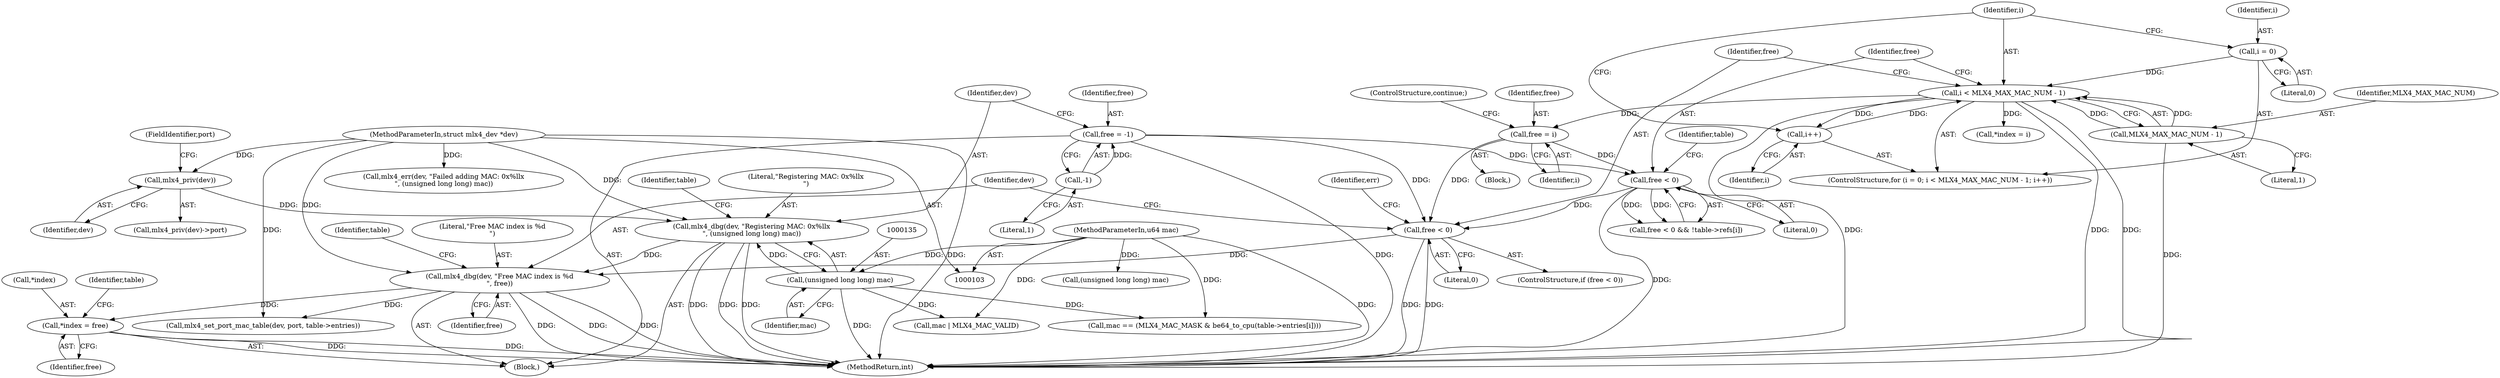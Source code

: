digraph "0_linux_0926f91083f34d047abc74f1ca4fa6a9c161f7db@API" {
"1000271" [label="(Call,*index = free)"];
"1000203" [label="(Call,mlx4_dbg(dev, \"Free MAC index is %d\n\", free))"];
"1000131" [label="(Call,mlx4_dbg(dev, \"Registering MAC: 0x%llx\n\", (unsigned long long) mac))"];
"1000116" [label="(Call,mlx4_priv(dev))"];
"1000104" [label="(MethodParameterIn,struct mlx4_dev *dev)"];
"1000134" [label="(Call,(unsigned long long) mac)"];
"1000106" [label="(MethodParameterIn,u64 mac)"];
"1000194" [label="(Call,free < 0)"];
"1000156" [label="(Call,free < 0)"];
"1000166" [label="(Call,free = i)"];
"1000146" [label="(Call,i < MLX4_MAX_MAC_NUM - 1)"];
"1000151" [label="(Call,i++)"];
"1000143" [label="(Call,i = 0)"];
"1000148" [label="(Call,MLX4_MAX_MAC_NUM - 1)"];
"1000127" [label="(Call,free = -1)"];
"1000129" [label="(Call,-1)"];
"1000131" [label="(Call,mlx4_dbg(dev, \"Registering MAC: 0x%llx\n\", (unsigned long long) mac))"];
"1000167" [label="(Identifier,free)"];
"1000182" [label="(Call,*index = i)"];
"1000145" [label="(Literal,0)"];
"1000168" [label="(Identifier,i)"];
"1000117" [label="(Identifier,dev)"];
"1000169" [label="(ControlStructure,continue;)"];
"1000104" [label="(MethodParameterIn,struct mlx4_dev *dev)"];
"1000151" [label="(Call,i++)"];
"1000203" [label="(Call,mlx4_dbg(dev, \"Free MAC index is %d\n\", free))"];
"1000118" [label="(FieldIdentifier,port)"];
"1000143" [label="(Call,i = 0)"];
"1000155" [label="(Call,free < 0 && !table->refs[i])"];
"1000150" [label="(Literal,1)"];
"1000210" [label="(Identifier,table)"];
"1000106" [label="(MethodParameterIn,u64 mac)"];
"1000156" [label="(Call,free < 0)"];
"1000194" [label="(Call,free < 0)"];
"1000152" [label="(Identifier,i)"];
"1000272" [label="(Call,*index)"];
"1000140" [label="(Identifier,table)"];
"1000115" [label="(Call,mlx4_priv(dev)->port)"];
"1000136" [label="(Identifier,mac)"];
"1000171" [label="(Call,mac == (MLX4_MAC_MASK & be64_to_cpu(table->entries[i])))"];
"1000162" [label="(Identifier,table)"];
"1000132" [label="(Identifier,dev)"];
"1000195" [label="(Identifier,free)"];
"1000130" [label="(Literal,1)"];
"1000127" [label="(Call,free = -1)"];
"1000165" [label="(Block,)"];
"1000166" [label="(Call,free = i)"];
"1000134" [label="(Call,(unsigned long long) mac)"];
"1000128" [label="(Identifier,free)"];
"1000206" [label="(Identifier,free)"];
"1000240" [label="(Call,mlx4_set_port_mac_table(dev, port, table->entries))"];
"1000158" [label="(Literal,0)"];
"1000196" [label="(Literal,0)"];
"1000250" [label="(Call,mlx4_err(dev, \"Failed adding MAC: 0x%llx\n\", (unsigned long long) mac))"];
"1000271" [label="(Call,*index = free)"];
"1000157" [label="(Identifier,free)"];
"1000133" [label="(Literal,\"Registering MAC: 0x%llx\n\")"];
"1000253" [label="(Call,(unsigned long long) mac)"];
"1000147" [label="(Identifier,i)"];
"1000277" [label="(Identifier,table)"];
"1000287" [label="(MethodReturn,int)"];
"1000144" [label="(Identifier,i)"];
"1000149" [label="(Identifier,MLX4_MAX_MAC_NUM)"];
"1000146" [label="(Call,i < MLX4_MAX_MAC_NUM - 1)"];
"1000205" [label="(Literal,\"Free MAC index is %d\n\")"];
"1000116" [label="(Call,mlx4_priv(dev))"];
"1000108" [label="(Block,)"];
"1000142" [label="(ControlStructure,for (i = 0; i < MLX4_MAX_MAC_NUM - 1; i++))"];
"1000148" [label="(Call,MLX4_MAX_MAC_NUM - 1)"];
"1000193" [label="(ControlStructure,if (free < 0))"];
"1000199" [label="(Identifier,err)"];
"1000204" [label="(Identifier,dev)"];
"1000274" [label="(Identifier,free)"];
"1000129" [label="(Call,-1)"];
"1000235" [label="(Call,mac | MLX4_MAC_VALID)"];
"1000271" -> "1000108"  [label="AST: "];
"1000271" -> "1000274"  [label="CFG: "];
"1000272" -> "1000271"  [label="AST: "];
"1000274" -> "1000271"  [label="AST: "];
"1000277" -> "1000271"  [label="CFG: "];
"1000271" -> "1000287"  [label="DDG: "];
"1000271" -> "1000287"  [label="DDG: "];
"1000203" -> "1000271"  [label="DDG: "];
"1000203" -> "1000108"  [label="AST: "];
"1000203" -> "1000206"  [label="CFG: "];
"1000204" -> "1000203"  [label="AST: "];
"1000205" -> "1000203"  [label="AST: "];
"1000206" -> "1000203"  [label="AST: "];
"1000210" -> "1000203"  [label="CFG: "];
"1000203" -> "1000287"  [label="DDG: "];
"1000203" -> "1000287"  [label="DDG: "];
"1000203" -> "1000287"  [label="DDG: "];
"1000131" -> "1000203"  [label="DDG: "];
"1000104" -> "1000203"  [label="DDG: "];
"1000194" -> "1000203"  [label="DDG: "];
"1000203" -> "1000240"  [label="DDG: "];
"1000131" -> "1000108"  [label="AST: "];
"1000131" -> "1000134"  [label="CFG: "];
"1000132" -> "1000131"  [label="AST: "];
"1000133" -> "1000131"  [label="AST: "];
"1000134" -> "1000131"  [label="AST: "];
"1000140" -> "1000131"  [label="CFG: "];
"1000131" -> "1000287"  [label="DDG: "];
"1000131" -> "1000287"  [label="DDG: "];
"1000131" -> "1000287"  [label="DDG: "];
"1000116" -> "1000131"  [label="DDG: "];
"1000104" -> "1000131"  [label="DDG: "];
"1000134" -> "1000131"  [label="DDG: "];
"1000116" -> "1000115"  [label="AST: "];
"1000116" -> "1000117"  [label="CFG: "];
"1000117" -> "1000116"  [label="AST: "];
"1000118" -> "1000116"  [label="CFG: "];
"1000104" -> "1000116"  [label="DDG: "];
"1000104" -> "1000103"  [label="AST: "];
"1000104" -> "1000287"  [label="DDG: "];
"1000104" -> "1000240"  [label="DDG: "];
"1000104" -> "1000250"  [label="DDG: "];
"1000134" -> "1000136"  [label="CFG: "];
"1000135" -> "1000134"  [label="AST: "];
"1000136" -> "1000134"  [label="AST: "];
"1000134" -> "1000287"  [label="DDG: "];
"1000106" -> "1000134"  [label="DDG: "];
"1000134" -> "1000171"  [label="DDG: "];
"1000134" -> "1000235"  [label="DDG: "];
"1000106" -> "1000103"  [label="AST: "];
"1000106" -> "1000287"  [label="DDG: "];
"1000106" -> "1000171"  [label="DDG: "];
"1000106" -> "1000235"  [label="DDG: "];
"1000106" -> "1000253"  [label="DDG: "];
"1000194" -> "1000193"  [label="AST: "];
"1000194" -> "1000196"  [label="CFG: "];
"1000195" -> "1000194"  [label="AST: "];
"1000196" -> "1000194"  [label="AST: "];
"1000199" -> "1000194"  [label="CFG: "];
"1000204" -> "1000194"  [label="CFG: "];
"1000194" -> "1000287"  [label="DDG: "];
"1000194" -> "1000287"  [label="DDG: "];
"1000156" -> "1000194"  [label="DDG: "];
"1000166" -> "1000194"  [label="DDG: "];
"1000127" -> "1000194"  [label="DDG: "];
"1000156" -> "1000155"  [label="AST: "];
"1000156" -> "1000158"  [label="CFG: "];
"1000157" -> "1000156"  [label="AST: "];
"1000158" -> "1000156"  [label="AST: "];
"1000162" -> "1000156"  [label="CFG: "];
"1000155" -> "1000156"  [label="CFG: "];
"1000156" -> "1000287"  [label="DDG: "];
"1000156" -> "1000155"  [label="DDG: "];
"1000156" -> "1000155"  [label="DDG: "];
"1000166" -> "1000156"  [label="DDG: "];
"1000127" -> "1000156"  [label="DDG: "];
"1000166" -> "1000165"  [label="AST: "];
"1000166" -> "1000168"  [label="CFG: "];
"1000167" -> "1000166"  [label="AST: "];
"1000168" -> "1000166"  [label="AST: "];
"1000169" -> "1000166"  [label="CFG: "];
"1000146" -> "1000166"  [label="DDG: "];
"1000146" -> "1000142"  [label="AST: "];
"1000146" -> "1000148"  [label="CFG: "];
"1000147" -> "1000146"  [label="AST: "];
"1000148" -> "1000146"  [label="AST: "];
"1000157" -> "1000146"  [label="CFG: "];
"1000195" -> "1000146"  [label="CFG: "];
"1000146" -> "1000287"  [label="DDG: "];
"1000146" -> "1000287"  [label="DDG: "];
"1000146" -> "1000287"  [label="DDG: "];
"1000151" -> "1000146"  [label="DDG: "];
"1000143" -> "1000146"  [label="DDG: "];
"1000148" -> "1000146"  [label="DDG: "];
"1000148" -> "1000146"  [label="DDG: "];
"1000146" -> "1000151"  [label="DDG: "];
"1000146" -> "1000182"  [label="DDG: "];
"1000151" -> "1000142"  [label="AST: "];
"1000151" -> "1000152"  [label="CFG: "];
"1000152" -> "1000151"  [label="AST: "];
"1000147" -> "1000151"  [label="CFG: "];
"1000143" -> "1000142"  [label="AST: "];
"1000143" -> "1000145"  [label="CFG: "];
"1000144" -> "1000143"  [label="AST: "];
"1000145" -> "1000143"  [label="AST: "];
"1000147" -> "1000143"  [label="CFG: "];
"1000148" -> "1000150"  [label="CFG: "];
"1000149" -> "1000148"  [label="AST: "];
"1000150" -> "1000148"  [label="AST: "];
"1000148" -> "1000287"  [label="DDG: "];
"1000127" -> "1000108"  [label="AST: "];
"1000127" -> "1000129"  [label="CFG: "];
"1000128" -> "1000127"  [label="AST: "];
"1000129" -> "1000127"  [label="AST: "];
"1000132" -> "1000127"  [label="CFG: "];
"1000127" -> "1000287"  [label="DDG: "];
"1000129" -> "1000127"  [label="DDG: "];
"1000129" -> "1000130"  [label="CFG: "];
"1000130" -> "1000129"  [label="AST: "];
}
